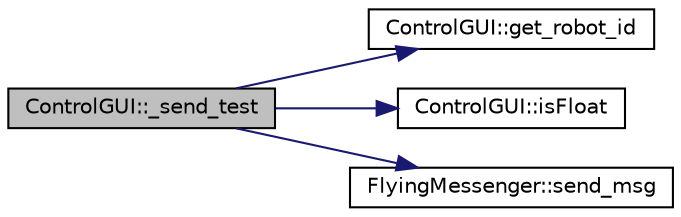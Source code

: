 digraph "ControlGUI::_send_test"
{
 // INTERACTIVE_SVG=YES
  edge [fontname="Helvetica",fontsize="10",labelfontname="Helvetica",labelfontsize="10"];
  node [fontname="Helvetica",fontsize="10",shape=record];
  rankdir="LR";
  Node36 [label="ControlGUI::_send_test",height=0.2,width=0.4,color="black", fillcolor="grey75", style="filled", fontcolor="black"];
  Node36 -> Node37 [color="midnightblue",fontsize="10",style="solid",fontname="Helvetica"];
  Node37 [label="ControlGUI::get_robot_id",height=0.2,width=0.4,color="black", fillcolor="white", style="filled",URL="$class_control_g_u_i.html#ae165819cbfce64d6604aac836faf9f1a"];
  Node36 -> Node38 [color="midnightblue",fontsize="10",style="solid",fontname="Helvetica"];
  Node38 [label="ControlGUI::isFloat",height=0.2,width=0.4,color="black", fillcolor="white", style="filled",URL="$class_control_g_u_i.html#ad2912b87e92a5db7125da7264c57cbde",tooltip="Checks if a string is a float number. "];
  Node36 -> Node39 [color="midnightblue",fontsize="10",style="solid",fontname="Helvetica"];
  Node39 [label="FlyingMessenger::send_msg",height=0.2,width=0.4,color="black", fillcolor="white", style="filled",URL="$class_flying_messenger.html#a6cb8e42cf99c0a11afbb441db28864a3",tooltip="This method calls sendMessage method from xbee (instance of SerialCom class) and pass id and msg..."];
}
